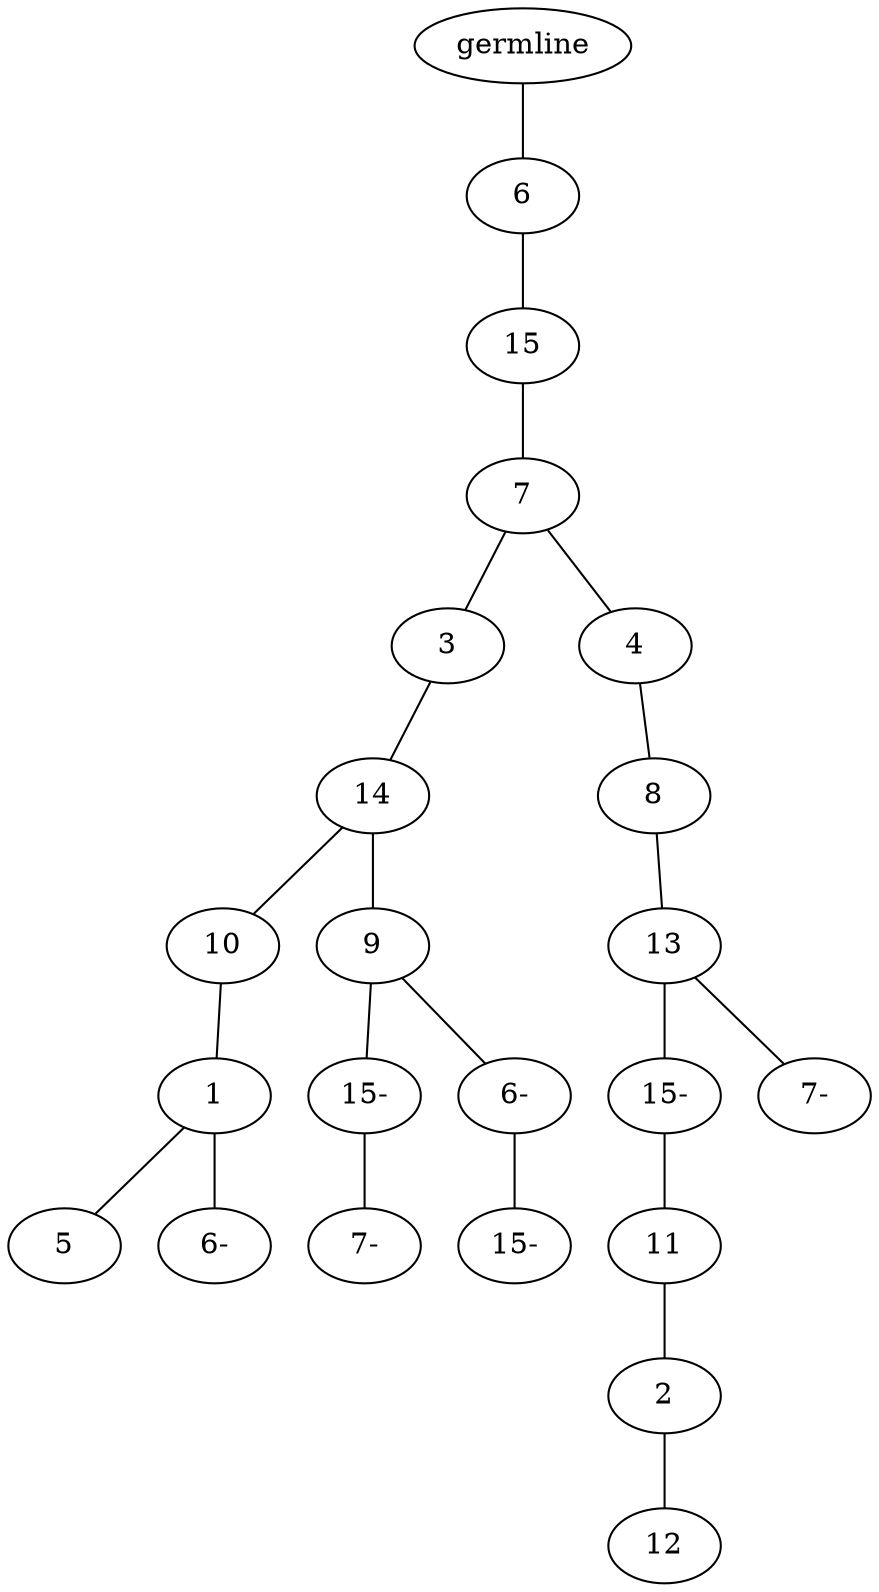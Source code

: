 graph tree {
    "140029182198880" [label="germline"];
    "140029182106928" [label="6"];
    "140029182104000" [label="15"];
    "140029182197568" [label="7"];
    "140029182196656" [label="3"];
    "140029182195600" [label="14"];
    "140029182195888" [label="10"];
    "140029182195120" [label="1"];
    "140029182193968" [label="5"];
    "140029182196464" [label="6-"];
    "140029182213376" [label="9"];
    "140029182213184" [label="15-"];
    "140029182213232" [label="7-"];
    "140029182214000" [label="6-"];
    "140029182213328" [label="15-"];
    "140029182195840" [label="4"];
    "140029182195360" [label="8"];
    "140029182210880" [label="13"];
    "140029182210640" [label="15-"];
    "140029182211024" [label="11"];
    "140029182211360" [label="2"];
    "140029182211648" [label="12"];
    "140029182211600" [label="7-"];
    "140029182198880" -- "140029182106928";
    "140029182106928" -- "140029182104000";
    "140029182104000" -- "140029182197568";
    "140029182197568" -- "140029182196656";
    "140029182197568" -- "140029182195840";
    "140029182196656" -- "140029182195600";
    "140029182195600" -- "140029182195888";
    "140029182195600" -- "140029182213376";
    "140029182195888" -- "140029182195120";
    "140029182195120" -- "140029182193968";
    "140029182195120" -- "140029182196464";
    "140029182213376" -- "140029182213184";
    "140029182213376" -- "140029182214000";
    "140029182213184" -- "140029182213232";
    "140029182214000" -- "140029182213328";
    "140029182195840" -- "140029182195360";
    "140029182195360" -- "140029182210880";
    "140029182210880" -- "140029182210640";
    "140029182210880" -- "140029182211600";
    "140029182210640" -- "140029182211024";
    "140029182211024" -- "140029182211360";
    "140029182211360" -- "140029182211648";
}
